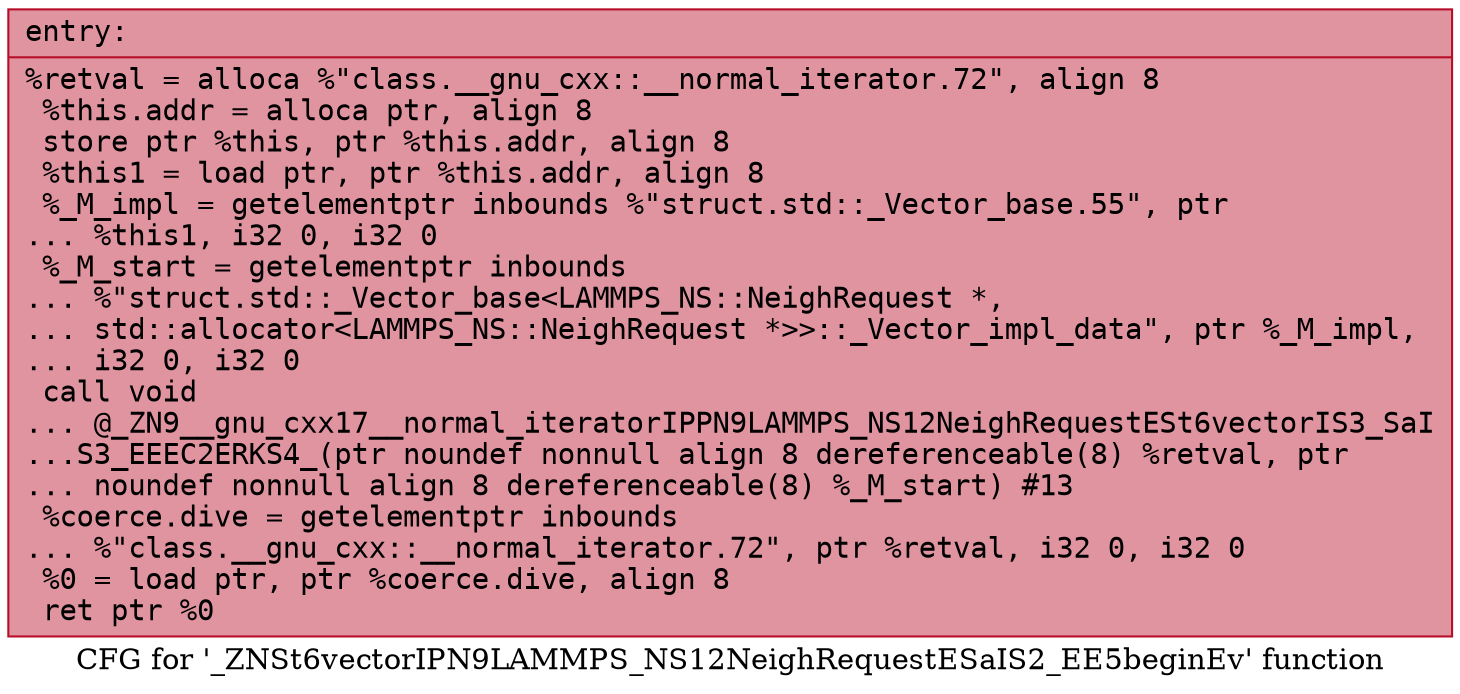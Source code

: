 digraph "CFG for '_ZNSt6vectorIPN9LAMMPS_NS12NeighRequestESaIS2_EE5beginEv' function" {
	label="CFG for '_ZNSt6vectorIPN9LAMMPS_NS12NeighRequestESaIS2_EE5beginEv' function";

	Node0x5563be1ac040 [shape=record,color="#b70d28ff", style=filled, fillcolor="#b70d2870" fontname="Courier",label="{entry:\l|  %retval = alloca %\"class.__gnu_cxx::__normal_iterator.72\", align 8\l  %this.addr = alloca ptr, align 8\l  store ptr %this, ptr %this.addr, align 8\l  %this1 = load ptr, ptr %this.addr, align 8\l  %_M_impl = getelementptr inbounds %\"struct.std::_Vector_base.55\", ptr\l... %this1, i32 0, i32 0\l  %_M_start = getelementptr inbounds\l... %\"struct.std::_Vector_base\<LAMMPS_NS::NeighRequest *,\l... std::allocator\<LAMMPS_NS::NeighRequest *\>\>::_Vector_impl_data\", ptr %_M_impl,\l... i32 0, i32 0\l  call void\l... @_ZN9__gnu_cxx17__normal_iteratorIPPN9LAMMPS_NS12NeighRequestESt6vectorIS3_SaI\l...S3_EEEC2ERKS4_(ptr noundef nonnull align 8 dereferenceable(8) %retval, ptr\l... noundef nonnull align 8 dereferenceable(8) %_M_start) #13\l  %coerce.dive = getelementptr inbounds\l... %\"class.__gnu_cxx::__normal_iterator.72\", ptr %retval, i32 0, i32 0\l  %0 = load ptr, ptr %coerce.dive, align 8\l  ret ptr %0\l}"];
}
